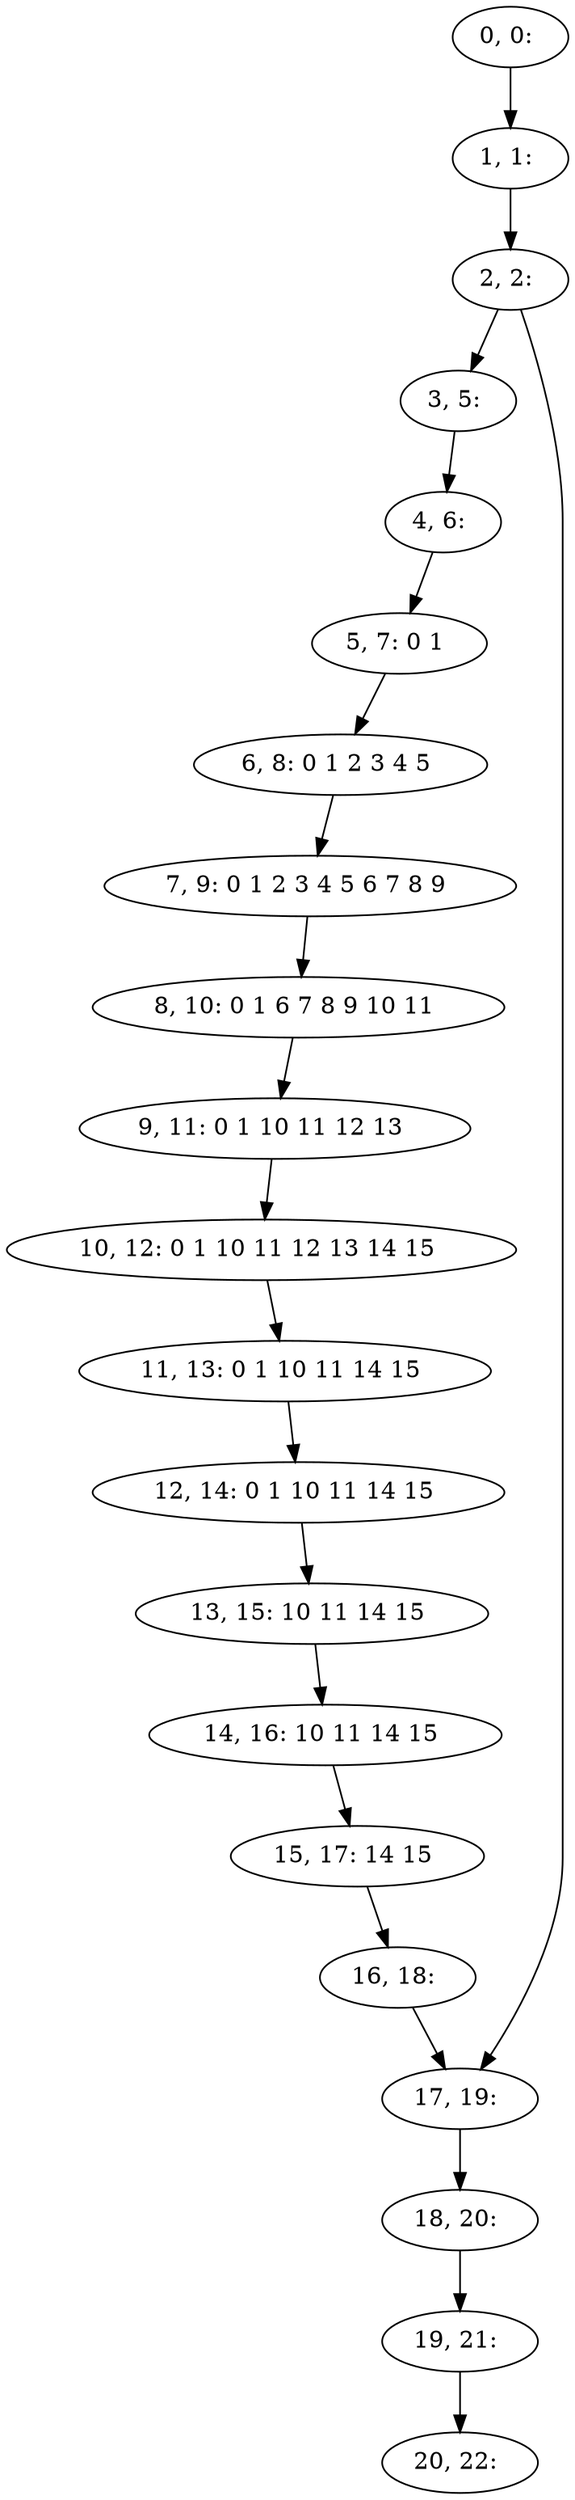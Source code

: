digraph G {
0[label="0, 0: "];
1[label="1, 1: "];
2[label="2, 2: "];
3[label="3, 5: "];
4[label="4, 6: "];
5[label="5, 7: 0 1 "];
6[label="6, 8: 0 1 2 3 4 5 "];
7[label="7, 9: 0 1 2 3 4 5 6 7 8 9 "];
8[label="8, 10: 0 1 6 7 8 9 10 11 "];
9[label="9, 11: 0 1 10 11 12 13 "];
10[label="10, 12: 0 1 10 11 12 13 14 15 "];
11[label="11, 13: 0 1 10 11 14 15 "];
12[label="12, 14: 0 1 10 11 14 15 "];
13[label="13, 15: 10 11 14 15 "];
14[label="14, 16: 10 11 14 15 "];
15[label="15, 17: 14 15 "];
16[label="16, 18: "];
17[label="17, 19: "];
18[label="18, 20: "];
19[label="19, 21: "];
20[label="20, 22: "];
0->1 ;
1->2 ;
2->3 ;
2->17 ;
3->4 ;
4->5 ;
5->6 ;
6->7 ;
7->8 ;
8->9 ;
9->10 ;
10->11 ;
11->12 ;
12->13 ;
13->14 ;
14->15 ;
15->16 ;
16->17 ;
17->18 ;
18->19 ;
19->20 ;
}
